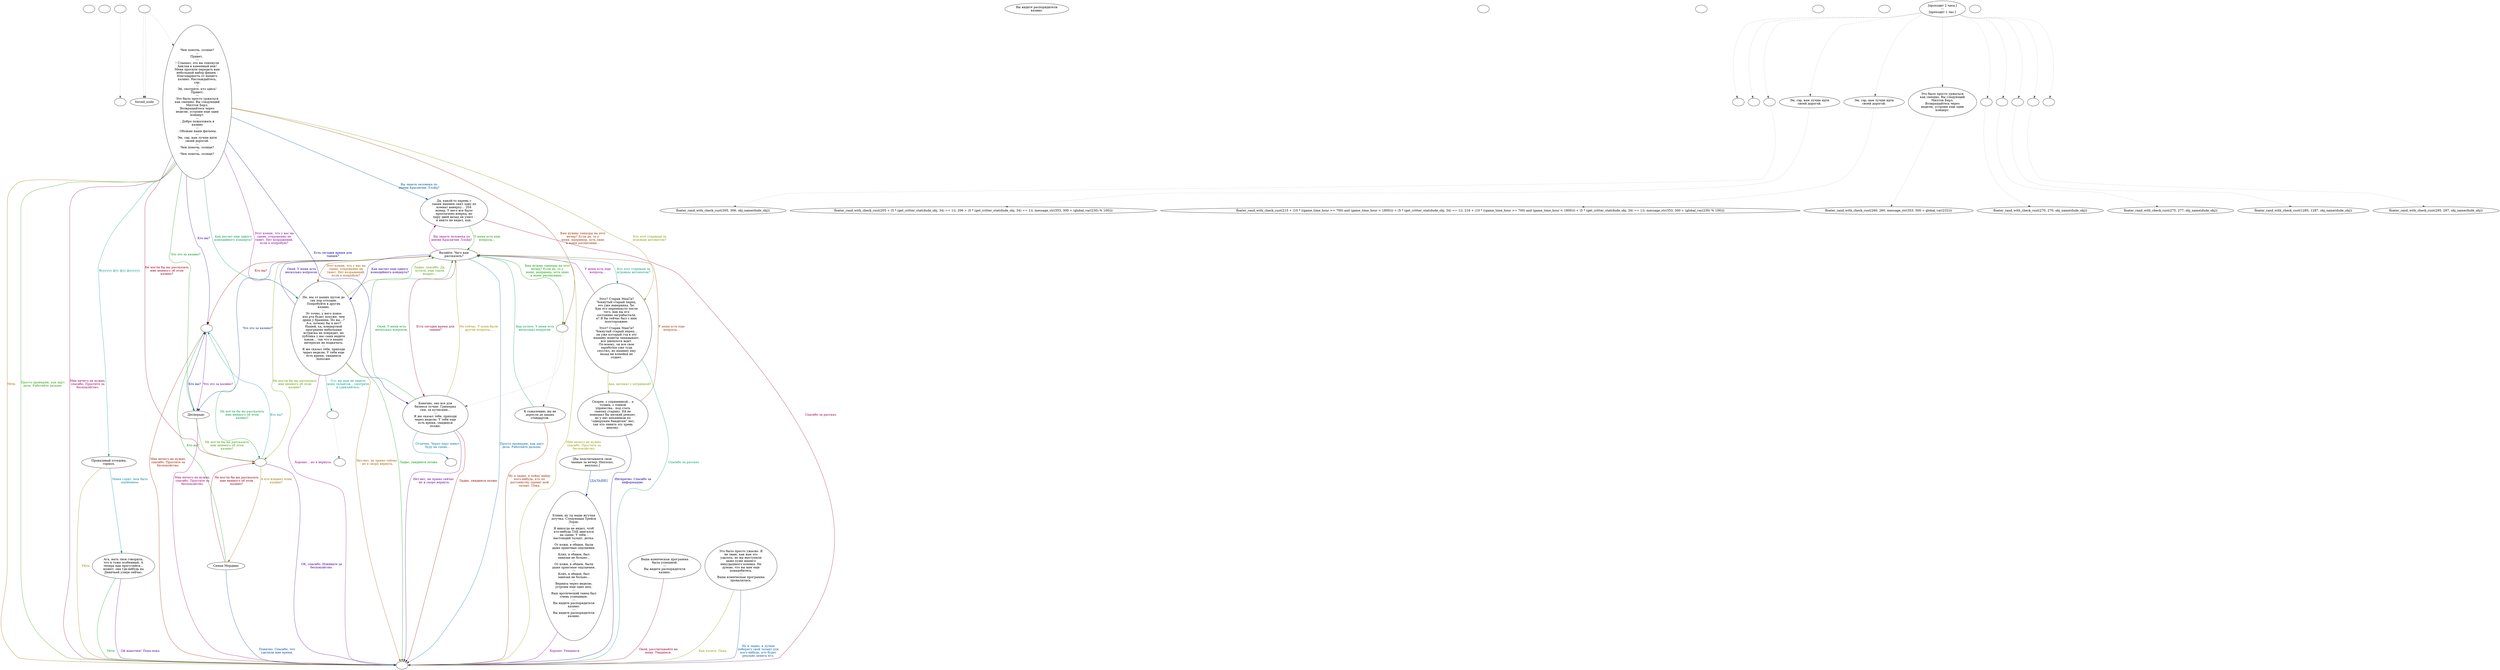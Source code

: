 digraph ncPitBos {
  "start" [style=filled       fillcolor="#FFFFFF"       color="#000000"]
  "start" [label=""]
  "critter_p_proc" [style=filled       fillcolor="#FFFFFF"       color="#000000"]
  "critter_p_proc" [label=""]
  "pickup_p_proc" [style=filled       fillcolor="#FFFFFF"       color="#000000"]
  "pickup_p_proc" -> "Node998" [style=dotted color="#555555"]
  "pickup_p_proc" [label=""]
  "talk_p_proc" [style=filled       fillcolor="#FFFFFF"       color="#000000"]
  "talk_p_proc" -> "forced_node" [style=dotted color="#555555"]
  "talk_p_proc" -> "forced_node" [style=dotted color="#555555"]
  "talk_p_proc" -> "Node014" [style=dotted color="#555555"]
  "talk_p_proc" [label=""]
  "destroy_p_proc" [style=filled       fillcolor="#FFFFFF"       color="#000000"]
  "destroy_p_proc" [label=""]
  "look_at_p_proc" [style=filled       fillcolor="#FFFFFF"       color="#000000"]
  "look_at_p_proc" [label="Вы видите распорядителя\nказино."]
  "description_p_proc" [style=filled       fillcolor="#FFFFFF"       color="#000000"]
  "description_p_proc" [label=""]
  "use_skill_on_p_proc" [style=filled       fillcolor="#FFFFFF"       color="#000000"]
  "use_skill_on_p_proc" [label=""]
  "damage_p_proc" [style=filled       fillcolor="#FFFFFF"       color="#000000"]
  "damage_p_proc" [label=""]
  "map_enter_p_proc" [style=filled       fillcolor="#FFFFFF"       color="#000000"]
  "map_enter_p_proc" [label=""]
  "timed_event_p_proc" [style=filled       fillcolor="#FFFFFF"       color="#000000"]
  "timed_event_p_proc" -> "NodeGoodJokes" [style=dotted color="#555555"]
  "timed_event_p_proc" -> "NodeBadJokes" [style=dotted color="#555555"]
  "timed_event_p_proc" -> "Node012" [style=dotted color="#555555"]
  "timed_event_p_proc" -> "Node002" [style=dotted color="#555555"]
  "timed_event_p_proc" -> "Node003" [style=dotted color="#555555"]
  "timed_event_p_proc" -> "Node007" [style=dotted color="#555555"]
  "timed_event_p_proc" -> "Node008" [style=dotted color="#555555"]
  "timed_event_p_proc" -> "Node009" [style=dotted color="#555555"]
  "timed_event_p_proc" -> "Node010" [style=dotted color="#555555"]
  "timed_event_p_proc" -> "Node011" [style=dotted color="#555555"]
  "timed_event_p_proc" -> "Node013" [style=dotted color="#555555"]
  "timed_event_p_proc" [label="[проходит 2 часа.]\n---\n[проходит 1 час.]"]
  "Node998" [style=filled       fillcolor="#FFFFFF"       color="#000000"]
  "Node998" [label=""]
  "Node999" [style=filled       fillcolor="#FFFFFF"       color="#000000"]
  "Node999" [label=""]
  "Node002" [style=filled       fillcolor="#FFFFFF"       color="#000000"]
  "Node002" -> "floater_rand_with_check_cust(205 + (5 * (get_critter_stat(dude_obj, 34) == 1)), 206 + (5 * (get_critter_stat(dude_obj, 34) == 1)), message_str(353, 300 + (global_var(230) % 100)))" [style=dotted color="#555555"]
  "Node002" [label="Эм, сэр, вам лучше идти\nсвоей дорогой."]
  "Node003" [style=filled       fillcolor="#FFFFFF"       color="#000000"]
  "Node003" -> "floater_rand_with_check_cust(215 + (10 * ((game_time_hour >= 700) and (game_time_hour < 1800))) + (5 * (get_critter_stat(dude_obj, 34) == 1)), 216 + (10 * ((game_time_hour >= 700) and (game_time_hour < 1800))) + (5 * (get_critter_stat(dude_obj, 34) == 1)), message_str(353, 300 + (global_var(230) % 100)))" [style=dotted color="#555555"]
  "Node003" [label="Эм, сэр, вам лучше идти\nсвоей дорогой."]
  "Node007" [style=filled       fillcolor="#FFFFFF"       color="#000000"]
  "Node007" -> "floater_rand_with_check_cust(260, 260, message_str(353, 500 + global_var(232)))" [style=dotted color="#555555"]
  "Node007" [label="Это было просто уржаться\nкак смешно. Вы следующий\nМилтон Берл.\nВозвращайтесь через\nнеделю, устроим еще один\nконцерт."]
  "Node008" [style=filled       fillcolor="#FFFFFF"       color="#000000"]
  "Node008" -> "floater_rand_with_check_cust(270, 270, obj_name(dude_obj))" [style=dotted color="#555555"]
  "Node008" [label=""]
  "Node009" [style=filled       fillcolor="#FFFFFF"       color="#000000"]
  "Node009" -> "floater_rand_with_check_cust(275, 277, obj_name(dude_obj))" [style=dotted color="#555555"]
  "Node009" [label=""]
  "Node010" [style=filled       fillcolor="#FFFFFF"       color="#000000"]
  "Node010" -> "floater_rand_with_check_cust(1285, 1287, obj_name(dude_obj))" [style=dotted color="#555555"]
  "Node010" [label=""]
  "Node011" [style=filled       fillcolor="#FFFFFF"       color="#000000"]
  "Node011" -> "floater_rand_with_check_cust(295, 297, obj_name(dude_obj))" [style=dotted color="#555555"]
  "Node011" [label=""]
  "Node012" [style=filled       fillcolor="#FFFFFF"       color="#000000"]
  "Node012" -> "floater_rand_with_check_cust(305, 306, obj_name(dude_obj))" [style=dotted color="#555555"]
  "Node012" [label=""]
  "Node013" [style=filled       fillcolor="#FFFFFF"       color="#000000"]
  "Node013" [label=""]
  "Node014" [style=filled       fillcolor="#FFFFFF"       color="#000000"]
  "Node014" [label="Чем помочь, солнце?\n---\nПривет, \n---\n! Слышал, это вы спихнули\nАнклав в каменный век!\nМеня просили передать вам\nнебольшой набор фишек -\nблагодарность от нашего\nказино. Наслаждайтесь,\nсэр.\n---\nЭй, смотрите, кто здесь!\nПривет,\n---\nЭто было просто уржаться\nкак смешно. Вы следующий\nМилтон Берл.\nВозвращайтесь через\nнеделю, устроим еще один\nконцерт.\n---\n. Добро пожаловать в\nказино\n---\n. Обожаю ваши фильмы.\n---\nЭм, сэр, вам лучше идти\nсвоей дорогой.\n---\nЧем помочь, солнце?\n---\nЧем помочь, солнце?"]
  "Node014" -> "Node015" [label="Фуууууу фуу фуу фуууууу" color="#00998E" fontcolor="#00998E"]
  "Node014" -> "Node999" [label="Уйти." color="#996100" fontcolor="#996100"]
  "Node014" -> "Node019" [label="Кто вы?" color="#350099" fontcolor="#350099"]
  "Node014" -> "Node020" [label="Что это за казино?" color="#009908" fontcolor="#009908"]
  "Node014" -> "Node021" [label="Не могли бы вы рассказать\nмне немного об этом\nказино?" color="#990025" fontcolor="#990025"]
  "Node014" -> "Node024" [label="Вы знаете человека по\nимени Красавчик Ллойд?" color="#005199" fontcolor="#005199"]
  "Node014" -> "Node023" [label="Кто этот старикан за\nигровым автоматом?" color="#7E9900" fontcolor="#7E9900"]
  "Node014" -> "Node027" [label="Этот комик, что у вас на\nсцене, откровенно не\nтянет. Нет возражений,\nесли я попробую?" color="#870099" fontcolor="#870099"]
  "Node014" -> "Node027" [label="Как насчет еще одного\nкомедийного концерта?" color="#00995B" fontcolor="#00995B"]
  "Node014" -> "Node900" [label="Вам нужны танцоры на этот\nвечер? Если да, то у\nменя, например, есть окно\nв моем расписании..." color="#992E00" fontcolor="#992E00"]
  "Node014" -> "Node025" [label="Есть сегодня время для\nтанцев?" color="#010099" fontcolor="#010099"]
  "Node014" -> "Node999" [label="Просто проверяю, как идут\nдела. Работайте дальше." color="#2B9900" fontcolor="#2B9900"]
  "Node014" -> "Node999" [label="Мне ничего не нужно,\nспасибо. Простите за\nбеспокойство." color="#990058" fontcolor="#990058"]
  "Node015" [style=filled       fillcolor="#FFFFFF"       color="#000000"]
  "Node015" [label="Проваливай отседова,\nтормоз."]
  "Node015" -> "Node016" [label="Мама горит, моя быть\nошобенное." color="#008599" fontcolor="#008599"]
  "Node015" -> "Node999" [label="Уйти." color="#998100" fontcolor="#998100"]
  "Node016" [style=filled       fillcolor="#FFFFFF"       color="#000000"]
  "Node016" [label="Ага, мать твоя говорила,\nчто я тоже особенный. А\nтеперь иди прогуляйся...\nможет, она где-нибудь на\nДевичьей улице сейчас."]
  "Node016" -> "Node999" [label="Ой мамочки! Пока-пока." color="#540099" fontcolor="#540099"]
  "Node016" -> "Node999" [label="Уйти." color="#009928" fontcolor="#009928"]
  "Node018" [style=filled       fillcolor="#FFFFFF"       color="#000000"]
  "Node018" [label="Валяйте. Чего вам\nрассказать?"]
  "Node018" -> "Node019" [label="Кто вы?" color="#990005" fontcolor="#990005"]
  "Node018" -> "Node020" [label="Что это за казино?" color="#003299" fontcolor="#003299"]
  "Node018" -> "Node021" [label="Не могли бы вы рассказать\nмне немного об этом\nказино?" color="#5E9900" fontcolor="#5E9900"]
  "Node018" -> "Node024" [label="Вы знаете человека по\nимени Красавчик Ллойд?" color="#99008B" fontcolor="#99008B"]
  "Node018" -> "Node023" [label="Кто этот старикан за\nигровым автоматом?" color="#00997A" fontcolor="#00997A"]
  "Node018" -> "Node027" [label="Этот комик, что у вас на\nсцене, откровенно не\nтянет. Нет возражений,\nесли я попробую?" color="#994E00" fontcolor="#994E00"]
  "Node018" -> "Node027" [label="Как насчет еще одного\nкомедийного концерта?" color="#210099" fontcolor="#210099"]
  "Node018" -> "Node900" [label="Вам нужны танцоры на этот\nвечер? Если да, то у\nменя, например, есть окно\nв моем расписании..." color="#0C9900" fontcolor="#0C9900"]
  "Node018" -> "Node025" [label="Есть сегодня время для\nтанцев?" color="#990038" fontcolor="#990038"]
  "Node018" -> "Node999" [label="Просто проверяю, как идут\nдела. Работайте дальше." color="#006599" fontcolor="#006599"]
  "Node018" -> "Node999" [label="Мне ничего не нужно,\nспасибо. Простите за\nбеспокойство." color="#929900" fontcolor="#929900"]
  "Node019" [style=filled       fillcolor="#FFFFFF"       color="#000000"]
  "Node019" [label=""]
  "Node019" -> "Node020" [label="Что это за казино?" color="#740099" fontcolor="#740099"]
  "Node019" -> "Node021" [label="Не могли бы вы рассказать\nмне немного об этом\nказино?" color="#009947" fontcolor="#009947"]
  "Node019" -> "Node999" [label="Мне ничего не нужно,\nспасибо. Простите за\nбеспокойство." color="#991B00" fontcolor="#991B00"]
  "Node020" [style=filled       fillcolor="#FFFFFF"       color="#000000"]
  "Node020" [label="Десперадо"]
  "Node020" -> "Node019" [label="Кто вы?" color="#001299" fontcolor="#001299"]
  "Node020" -> "Node021" [label="Не могли бы вы рассказать\nмне немного об этом\nказино?" color="#3F9900" fontcolor="#3F9900"]
  "Node020" -> "Node999" [label="Мне ничего не нужно,\nспасибо. Простите за\nбеспокойство." color="#99006B" fontcolor="#99006B"]
  "Node021" [style=filled       fillcolor="#FFFFFF"       color="#000000"]
  "Node021" [label=""]
  "Node021" -> "Node019" [label="Кто вы?" color="#009899" fontcolor="#009899"]
  "Node021" -> "Node022" [label="А кто владеет этим\nказино?" color="#996D00" fontcolor="#996D00"]
  "Node021" -> "Node999" [label="ОК, спасибо. Извините за\nбеспокойство." color="#410099" fontcolor="#410099"]
  "Node022" [style=filled       fillcolor="#FFFFFF"       color="#000000"]
  "Node022" [label="Семьи Мордино"]
  "Node022" -> "Node019" [label="Кто вы?" color="#009914" fontcolor="#009914"]
  "Node022" -> "Node021" [label="Не могли бы вы рассказать\nмне немного об этом\nказино?" color="#990019" fontcolor="#990019"]
  "Node022" -> "Node999" [label="Понятно. Спасибо, что\nуделили мне время." color="#004599" fontcolor="#004599"]
  "Node023" [style=filled       fillcolor="#FFFFFF"       color="#000000"]
  "Node023" [label="Этот? Старик МакГи?\nЧокнутый старый перец,\nэто уже наверняка. Хе.\nКак его перемкнуло после\nтого, как вы его\nсостояние заграбастали,\nа? Я бы сейчас был с ним\nпоосторожнее.\n---\nЭтот? Старик МакГи?\nЧокнутый старый перец...\nон уже который год в эту\nмашину монеты закидывает,\nвсе джекпота ждет.\nПо-моему, он все свое\nзаработки уже туда\nспустил, но машину ему\nназад ни копейки не\nотдает."]
  "Node023" -> "Node023b" [label="Ааа, автомат с хитринкой?" color="#729900" fontcolor="#729900"]
  "Node023" -> "Node018" [label="У меня есть еще\nвопросы..." color="#930099" fontcolor="#930099"]
  "Node023" -> "Node999" [label="Спасибо за рассказ." color="#009967" fontcolor="#009967"]
  "Node023b" [style=filled       fillcolor="#FFFFFF"       color="#000000"]
  "Node023b" [label="Скорее, с упряминкой... а\nточнее, с тонной\nупрямства - под стать\nсамому старику. Ей не\nпомешал бы мелкий ремонт,\nно у нас механиков по\n\"одноруким бандитам\" нет,\nтак что чинить эту хрень\nнекому."]
  "Node023b" -> "Node018" [label="У меня есть еще\nвопросы..." color="#993A00" fontcolor="#993A00"]
  "Node023b" -> "Node999" [label="Интересно. Спасибо за\nинформацию." color="#0E0099" fontcolor="#0E0099"]
  "Node024" [style=filled       fillcolor="#FFFFFF"       color="#000000"]
  "Node024" [label="Да, какой-то парень с\nтаким именем снял одну из\nкомнат наверху... 204\nномер. У него все было\nпроплачено вперед, но\nпару дней назад он ушел -\nи никто не видел, как."]
  "Node024" -> "Node018" [label="У меня есть еще\nвопросы..." color="#1F9900" fontcolor="#1F9900"]
  "Node024" -> "Node999" [label="Спасибо за рассказ." color="#99004C" fontcolor="#99004C"]
  "Node025" [style=filled       fillcolor="#FFFFFF"       color="#000000"]
  "Node025" [label="Конечно, оно все для\nбизнеса лучше. Гримерка\nтам, за кулисами...\n---\nЯ же сказал тебе, приходи\nчерез неделю. У тебя еще\nесть время, увидимся\nпозже."]
  "Node025" -> "Node903" [label="Отлично. Через пару минут\nбуду на сцене..." color="#007899" fontcolor="#007899"]
  "Node025" -> "Node018" [label="Не сейчас. У меня были\nдругие вопросы..." color="#998D00" fontcolor="#998D00"]
  "Node025" -> "Node999" [label="Нет-нет, не прямо сейчас\n- но я скоро вернусь." color="#600099" fontcolor="#600099"]
  "Node025" -> "Node018" [label="Окей. У меня есть\nнесколько вопросов." color="#009934" fontcolor="#009934"]
  "Node025" -> "Node999" [label="Ладно, увидимся позже." color="#990700" fontcolor="#990700"]
  "Node026" [style=filled       fillcolor="#FFFFFF"       color="#000000"]
  "Node026" [label="[Вы подсчитываете свои\nчаевые за вечер. Неплохо,\nнеплохо.]"]
  "Node026" -> "Node030" [label="[ДАЛЬШЕ]" color="#002699" fontcolor="#002699"]
  "Node027" [style=filled       fillcolor="#FFFFFF"       color="#000000"]
  "Node027" [label="Не, мы от ваших шуток до\nсих пор отходим.\nПопробуйте в других\nказино.\n---\nЭт точно, у него понос\nизо рта будет похуже, чем\nдрищ у брамина. Но вы...?\nА-а, почему бы и нет?\nНашей, ха, концертной\nпрограмме небольшая\nвстряска не повредит, но\nпублика у нас сами видите\nкакая... так что в ваших\nинтересах не подкачать.\n---\nЯ же сказал тебе, приходи\nчерез неделю. У тебя еще\nесть время, увидимся\nпопозже."]
  "Node027" -> "Node018" [label="Ладно, спасибо. Да,\nкстати, еще такой\nвопрос..." color="#529900" fontcolor="#529900"]
  "Node027" -> "Node999" [label="Хорошо... но я вернусь." color="#99007F" fontcolor="#99007F"]
  "Node027" -> "Node902" [label="О-о, вы еще не знаете\nмоих талантов... смотрите\nи удивляйтесь." color="#009986" fontcolor="#009986"]
  "Node027" -> "Node999" [label="Нет-нет, не прямо сейчас\n- но я скоро вернусь." color="#995A00" fontcolor="#995A00"]
  "Node027" -> "Node018" [label="Окей. У меня есть\nнесколько вопросов." color="#2D0099" fontcolor="#2D0099"]
  "Node027" -> "Node999" [label="Ладно, увидимся позже." color="#009900" fontcolor="#009900"]
  "Node028" [style=filled       fillcolor="#FFFFFF"       color="#000000"]
  "Node028" [label="Ваша комическая программа\nбыла успешной.\n---\nВы видите распорядителя\nказино."]
  "Node028" -> "Node999" [label="Окей, рассчитывайте на\nменя. Увидимся." color="#99002C" fontcolor="#99002C"]
  "Node029" [style=filled       fillcolor="#FFFFFF"       color="#000000"]
  "Node029" [label="Это было просто ужасно. Я\nне знаю, как вам это\nудалось, но вы выступили\nдаже хуже нашего\nникудышного комика. Не\nдумаю, что вы нам еще\nпонадобитесь.\n---\nВаша комическая программа\nпровалилась."]
  "Node029" -> "Node999" [label="Ну и ладно, я лучше\nпоберегу свой талант для\nкого-нибудь, кто будет\nреально ценить его." color="#005999" fontcolor="#005999"]
  "Node029" -> "Node999" [label="Как хотите. Пока." color="#859900" fontcolor="#859900"]
  "Node030" [style=filled       fillcolor="#FFFFFF"       color="#000000"]
  "Node030" [label="Блиин, ну ты ваще жгучая\nштучка. Следующая Трейси\nЛордс.\n---\nЯ никогда не видел, чтоб\nкто-нибудь ТАК двигался\nна сцене. У тебя -\nнастоящий талант, детка.\n---\nОт кожи, в общем, были\nдаже приятные ощущения.\n---\nКляп, в общем, был\nзавязан не больно...\n---\nОт кожи, в общем, были\nдаже приятные ощущения.\n---\nКляп, в общем, был\nзавязан не больно...\n---\nВернись через неделю,\nустроим еще одно шоу.\n---\nВаш эротический танец был\nочень успешным.\n---\nВы видите распорядителя\nказино.\n---\nВы видите распорядителя\nказино."]
  "Node030" -> "Node999" [label="Хорошо. Увидимся." color="#800099" fontcolor="#800099"]
  "Node031" [style=filled       fillcolor="#FFFFFF"       color="#000000"]
  "Node031" [label="К сожалению, вы не\nдоросли до наших\nстандартов."]
  "Node031" -> "Node018" [label="Как хотите. У меня есть\nнесколько вопросов." color="#009953" fontcolor="#009953"]
  "Node031" -> "Node999" [label="Ну и ладно, я пойду найду\nкого-нибудь, кто по\nдостоинству оценит мой\nталант. Пока." color="#992700" fontcolor="#992700"]
  "Node900" [style=filled       fillcolor="#FFFFFF"       color="#000000"]
  "Node900" -> "Node025" [style=dotted color="#555555"]
  "Node900" -> "Node031" [style=dotted color="#555555"]
  "Node900" [label=""]
  "Node901" [style=filled       fillcolor="#FFFFFF"       color="#000000"]
  "Node901" [label=""]
  "Node902" [style=filled       fillcolor="#FFFFFF"       color="#000000"]
  "Node902" -> "Node901" [style=dotted color="#555555"]
  "Node902" [label=""]
  "Node903" [style=filled       fillcolor="#FFFFFF"       color="#000000"]
  "Node903" [label=""]
  "NodeGoodJokes" [style=filled       fillcolor="#FFFFFF"       color="#000000"]
  "NodeGoodJokes" [label=""]
  "NodeBadJokes" [style=filled       fillcolor="#FFFFFF"       color="#000000"]
  "NodeBadJokes" [label=""]
  "floater_rand_with_check_cust" [style=filled       fillcolor="#FFFFFF"       color="#000000"]
  "floater_rand_with_check_cust" [label=""]
}